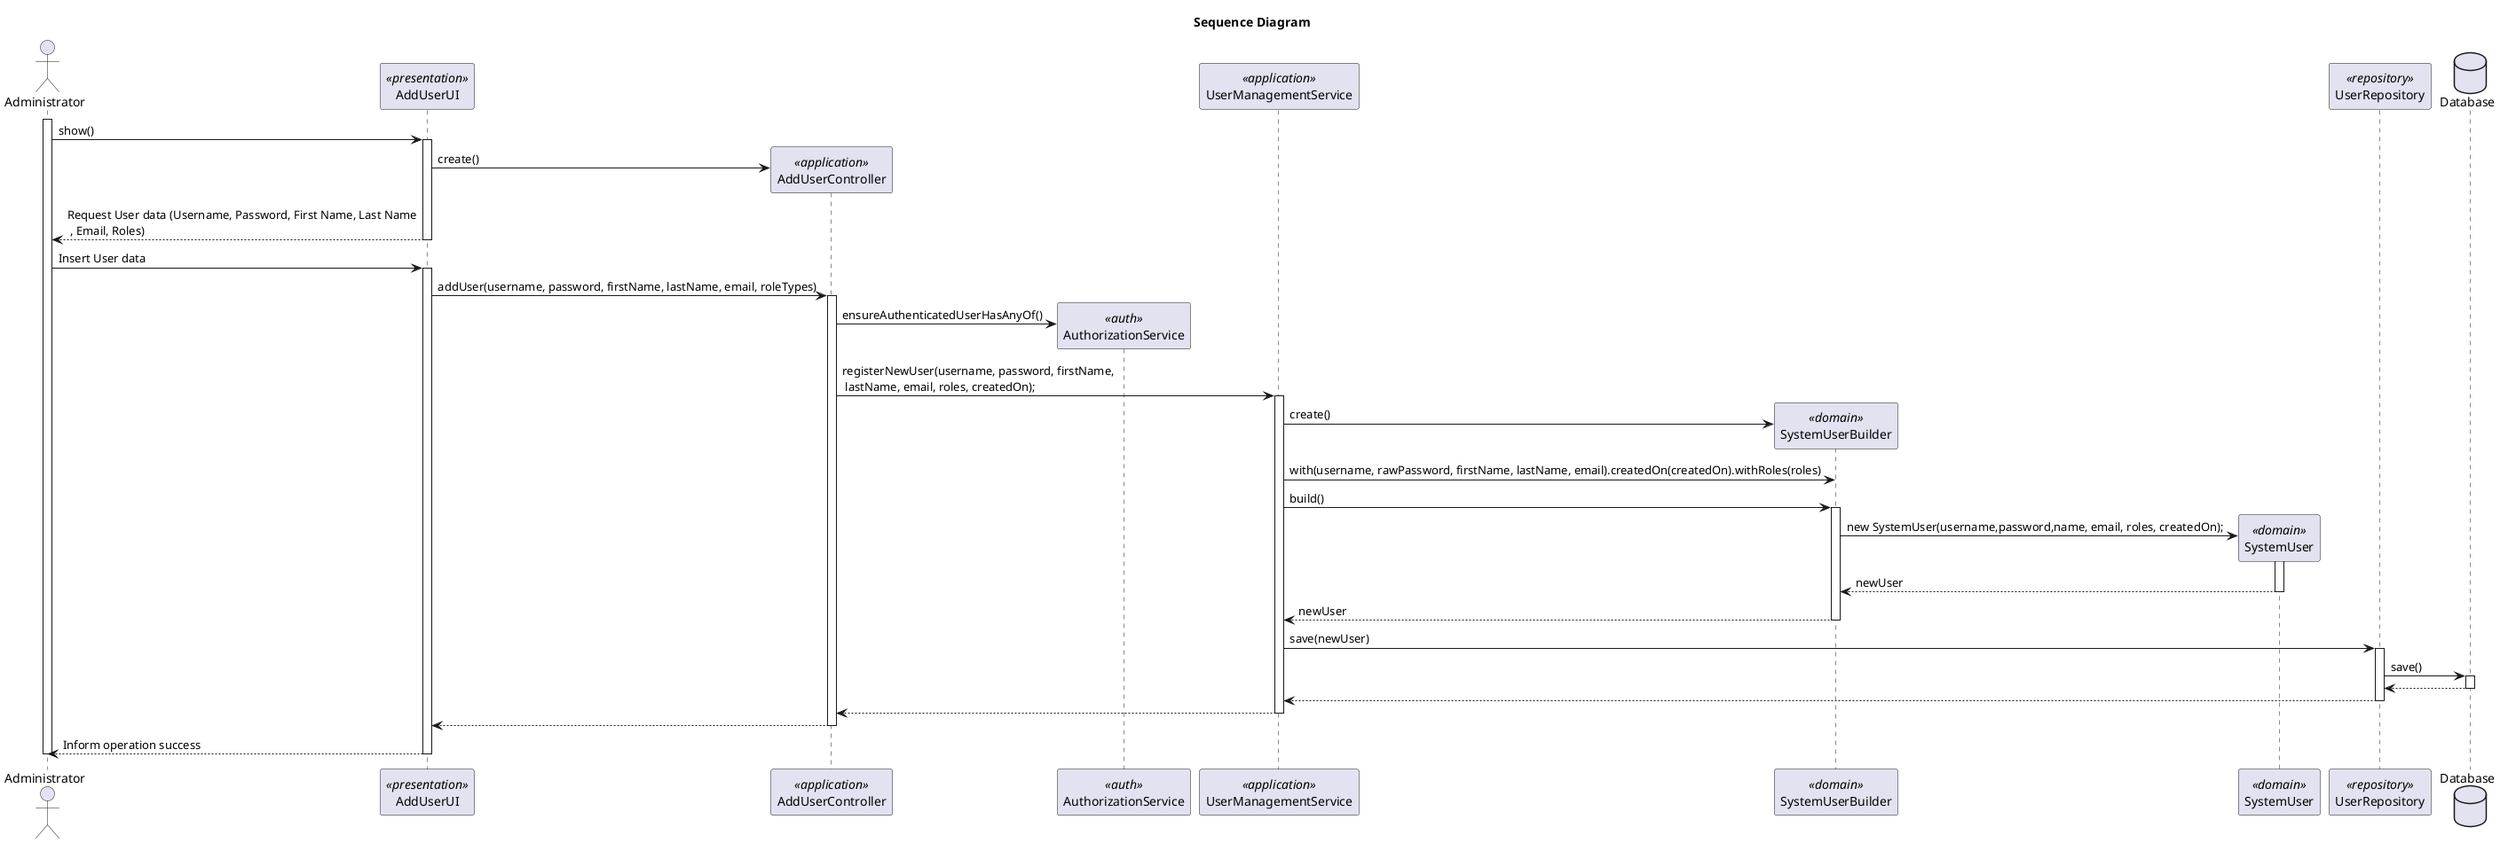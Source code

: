 @startuml
title Sequence Diagram

actor Administrator
participant "AddUserUI" as UI <<presentation>>
participant "AddUserController" as Controller <<application>>
participant "AuthorizationService" as AuthorizationService <<auth>>
participant "UserManagementService" as UserManagementService <<application>>
participant "SystemUserBuilder" as SystemUserBuilder <<domain>>
participant "SystemUser" as SystemUser <<domain>>
participant "UserRepository" as UserRepository <<repository>>
database "Database" as Database

activate Administrator

Administrator -> UI: show()
    activate UI

UI -> Controller** : create()

UI --> Administrator: Request User data (Username, Password, First Name, Last Name\n , Email, Roles)
deactivate UI

Administrator -> UI: Insert User data


    activate UI

        UI -> Controller : addUser(username, password, firstName, lastName, email, roleTypes)
            activate Controller

                Controller -> AuthorizationService** : ensureAuthenticatedUserHasAnyOf()

                deactivate AuthorizationService

                Controller -> UserManagementService : registerNewUser(username, password, firstName,\n lastName, email, roles, createdOn);
                activate UserManagementService

                    UserManagementService -> SystemUserBuilder** : create()
                    UserManagementService -> SystemUserBuilder : with(username, rawPassword, firstName, lastName, email).createdOn(createdOn).withRoles(roles)
                    UserManagementService -> SystemUserBuilder : build()
                    activate SystemUserBuilder

                        SystemUserBuilder -> SystemUser**: new SystemUser(username,password,name, email, roles, createdOn);

                         activate SystemUser

                         SystemUser --> SystemUserBuilder : newUser
                         deactivate SystemUser

                          SystemUserBuilder --> UserManagementService : newUser

                    deactivate SystemUserBuilder


                    UserManagementService -> UserRepository : save(newUser)

                    activate UserRepository

                             UserRepository -> Database : save()
                             activate Database

                                Database --> UserRepository
                             deactivate Database

                             UserRepository --> UserManagementService
                    deactivate UserRepository

                    UserManagementService --> Controller
                deactivate UserManagementService

                Controller --> UI
            deactivate Controller
        UI --> Administrator : Inform operation success
        deactivate UI
deactivate Administrator

@enduml
